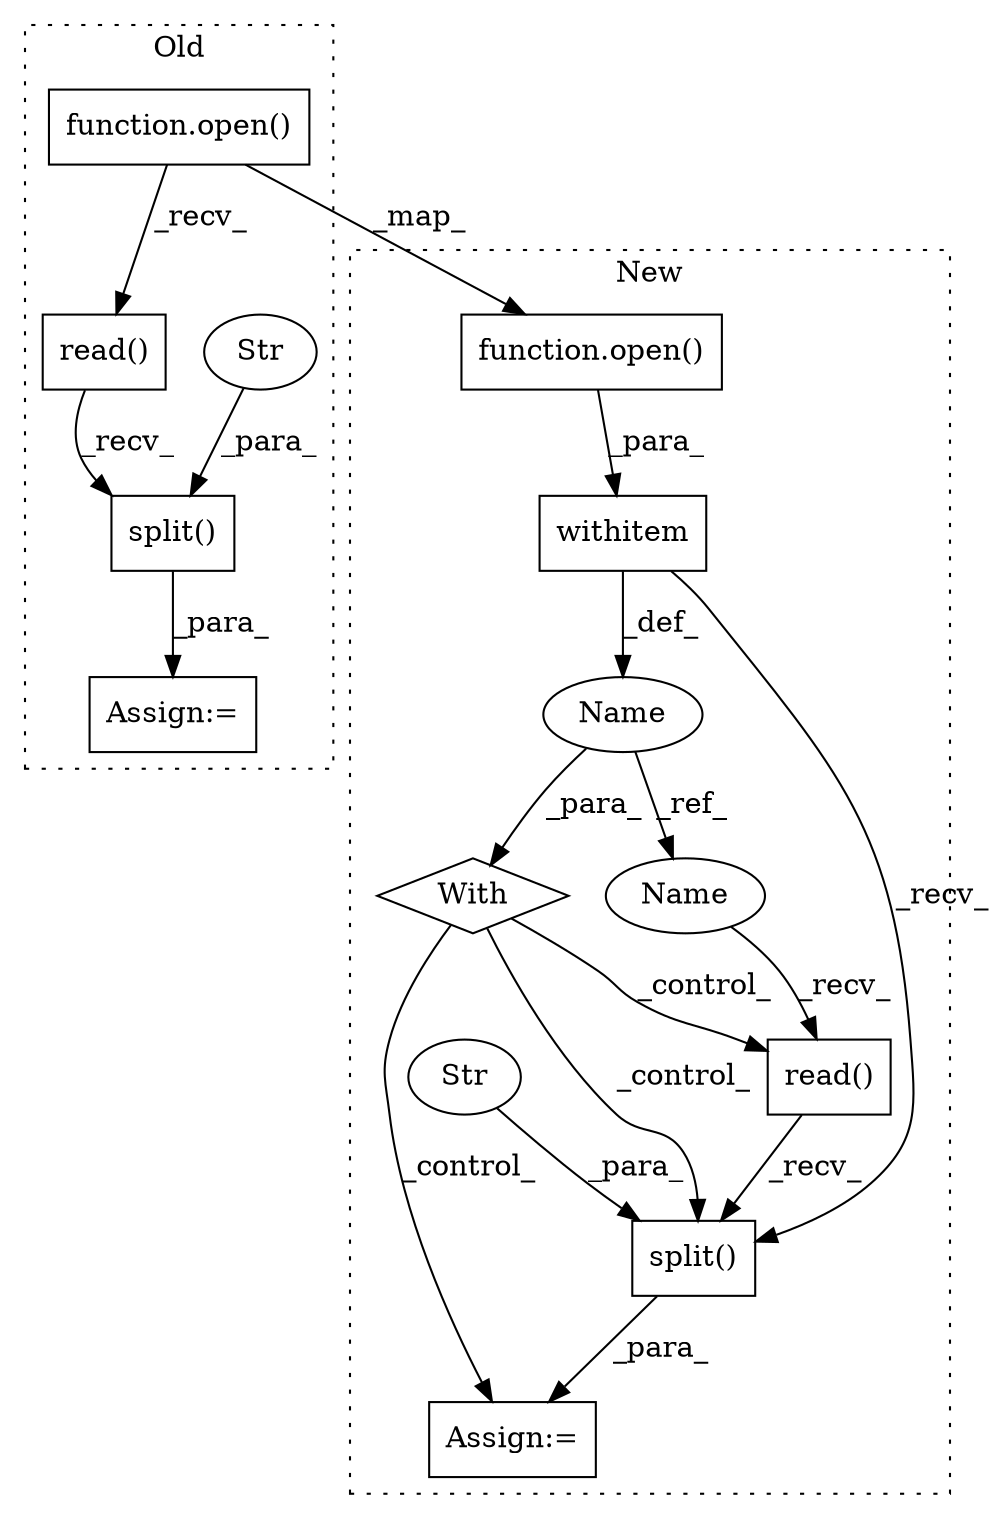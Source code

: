 digraph G {
subgraph cluster0 {
1 [label="split()" a="75" s="3475,3513" l="34,1" shape="box"];
6 [label="Str" a="66" s="3509" l="4" shape="ellipse"];
8 [label="Assign:=" a="68" s="3472" l="3" shape="box"];
9 [label="read()" a="75" s="3475" l="27" shape="box"];
12 [label="function.open()" a="75" s="3475,3494" l="5,1" shape="box"];
label = "Old";
style="dotted";
}
subgraph cluster1 {
2 [label="read()" a="75" s="3590" l="8" shape="box"];
3 [label="Name" a="87" s="3557" l="1" shape="ellipse"];
4 [label="With" a="39" s="3528,3537" l="5,35" shape="diamond"];
5 [label="Assign:=" a="68" s="3587" l="3" shape="box"];
7 [label="withitem" a="49" s="3533" l="4" shape="box"];
10 [label="split()" a="75" s="3590,3609" l="15,1" shape="box"];
11 [label="Str" a="66" s="3605" l="4" shape="ellipse"];
13 [label="function.open()" a="75" s="3533,3552" l="5,1" shape="box"];
14 [label="Name" a="87" s="3590" l="1" shape="ellipse"];
label = "New";
style="dotted";
}
1 -> 8 [label="_para_"];
2 -> 10 [label="_recv_"];
3 -> 14 [label="_ref_"];
3 -> 4 [label="_para_"];
4 -> 2 [label="_control_"];
4 -> 5 [label="_control_"];
4 -> 10 [label="_control_"];
6 -> 1 [label="_para_"];
7 -> 3 [label="_def_"];
7 -> 10 [label="_recv_"];
9 -> 1 [label="_recv_"];
10 -> 5 [label="_para_"];
11 -> 10 [label="_para_"];
12 -> 9 [label="_recv_"];
12 -> 13 [label="_map_"];
13 -> 7 [label="_para_"];
14 -> 2 [label="_recv_"];
}